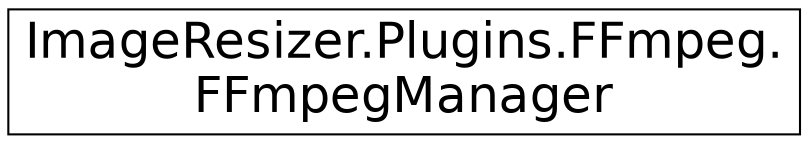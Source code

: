 digraph "Graphical Class Hierarchy"
{
  edge [fontname="Helvetica",fontsize="24",labelfontname="Helvetica",labelfontsize="24"];
  node [fontname="Helvetica",fontsize="24",shape=record];
  rankdir="LR";
  Node1 [label="ImageResizer.Plugins.FFmpeg.\lFFmpegManager",height=0.2,width=0.4,color="black", fillcolor="white", style="filled",URL="$class_image_resizer_1_1_plugins_1_1_f_fmpeg_1_1_f_fmpeg_manager.html"];
}
